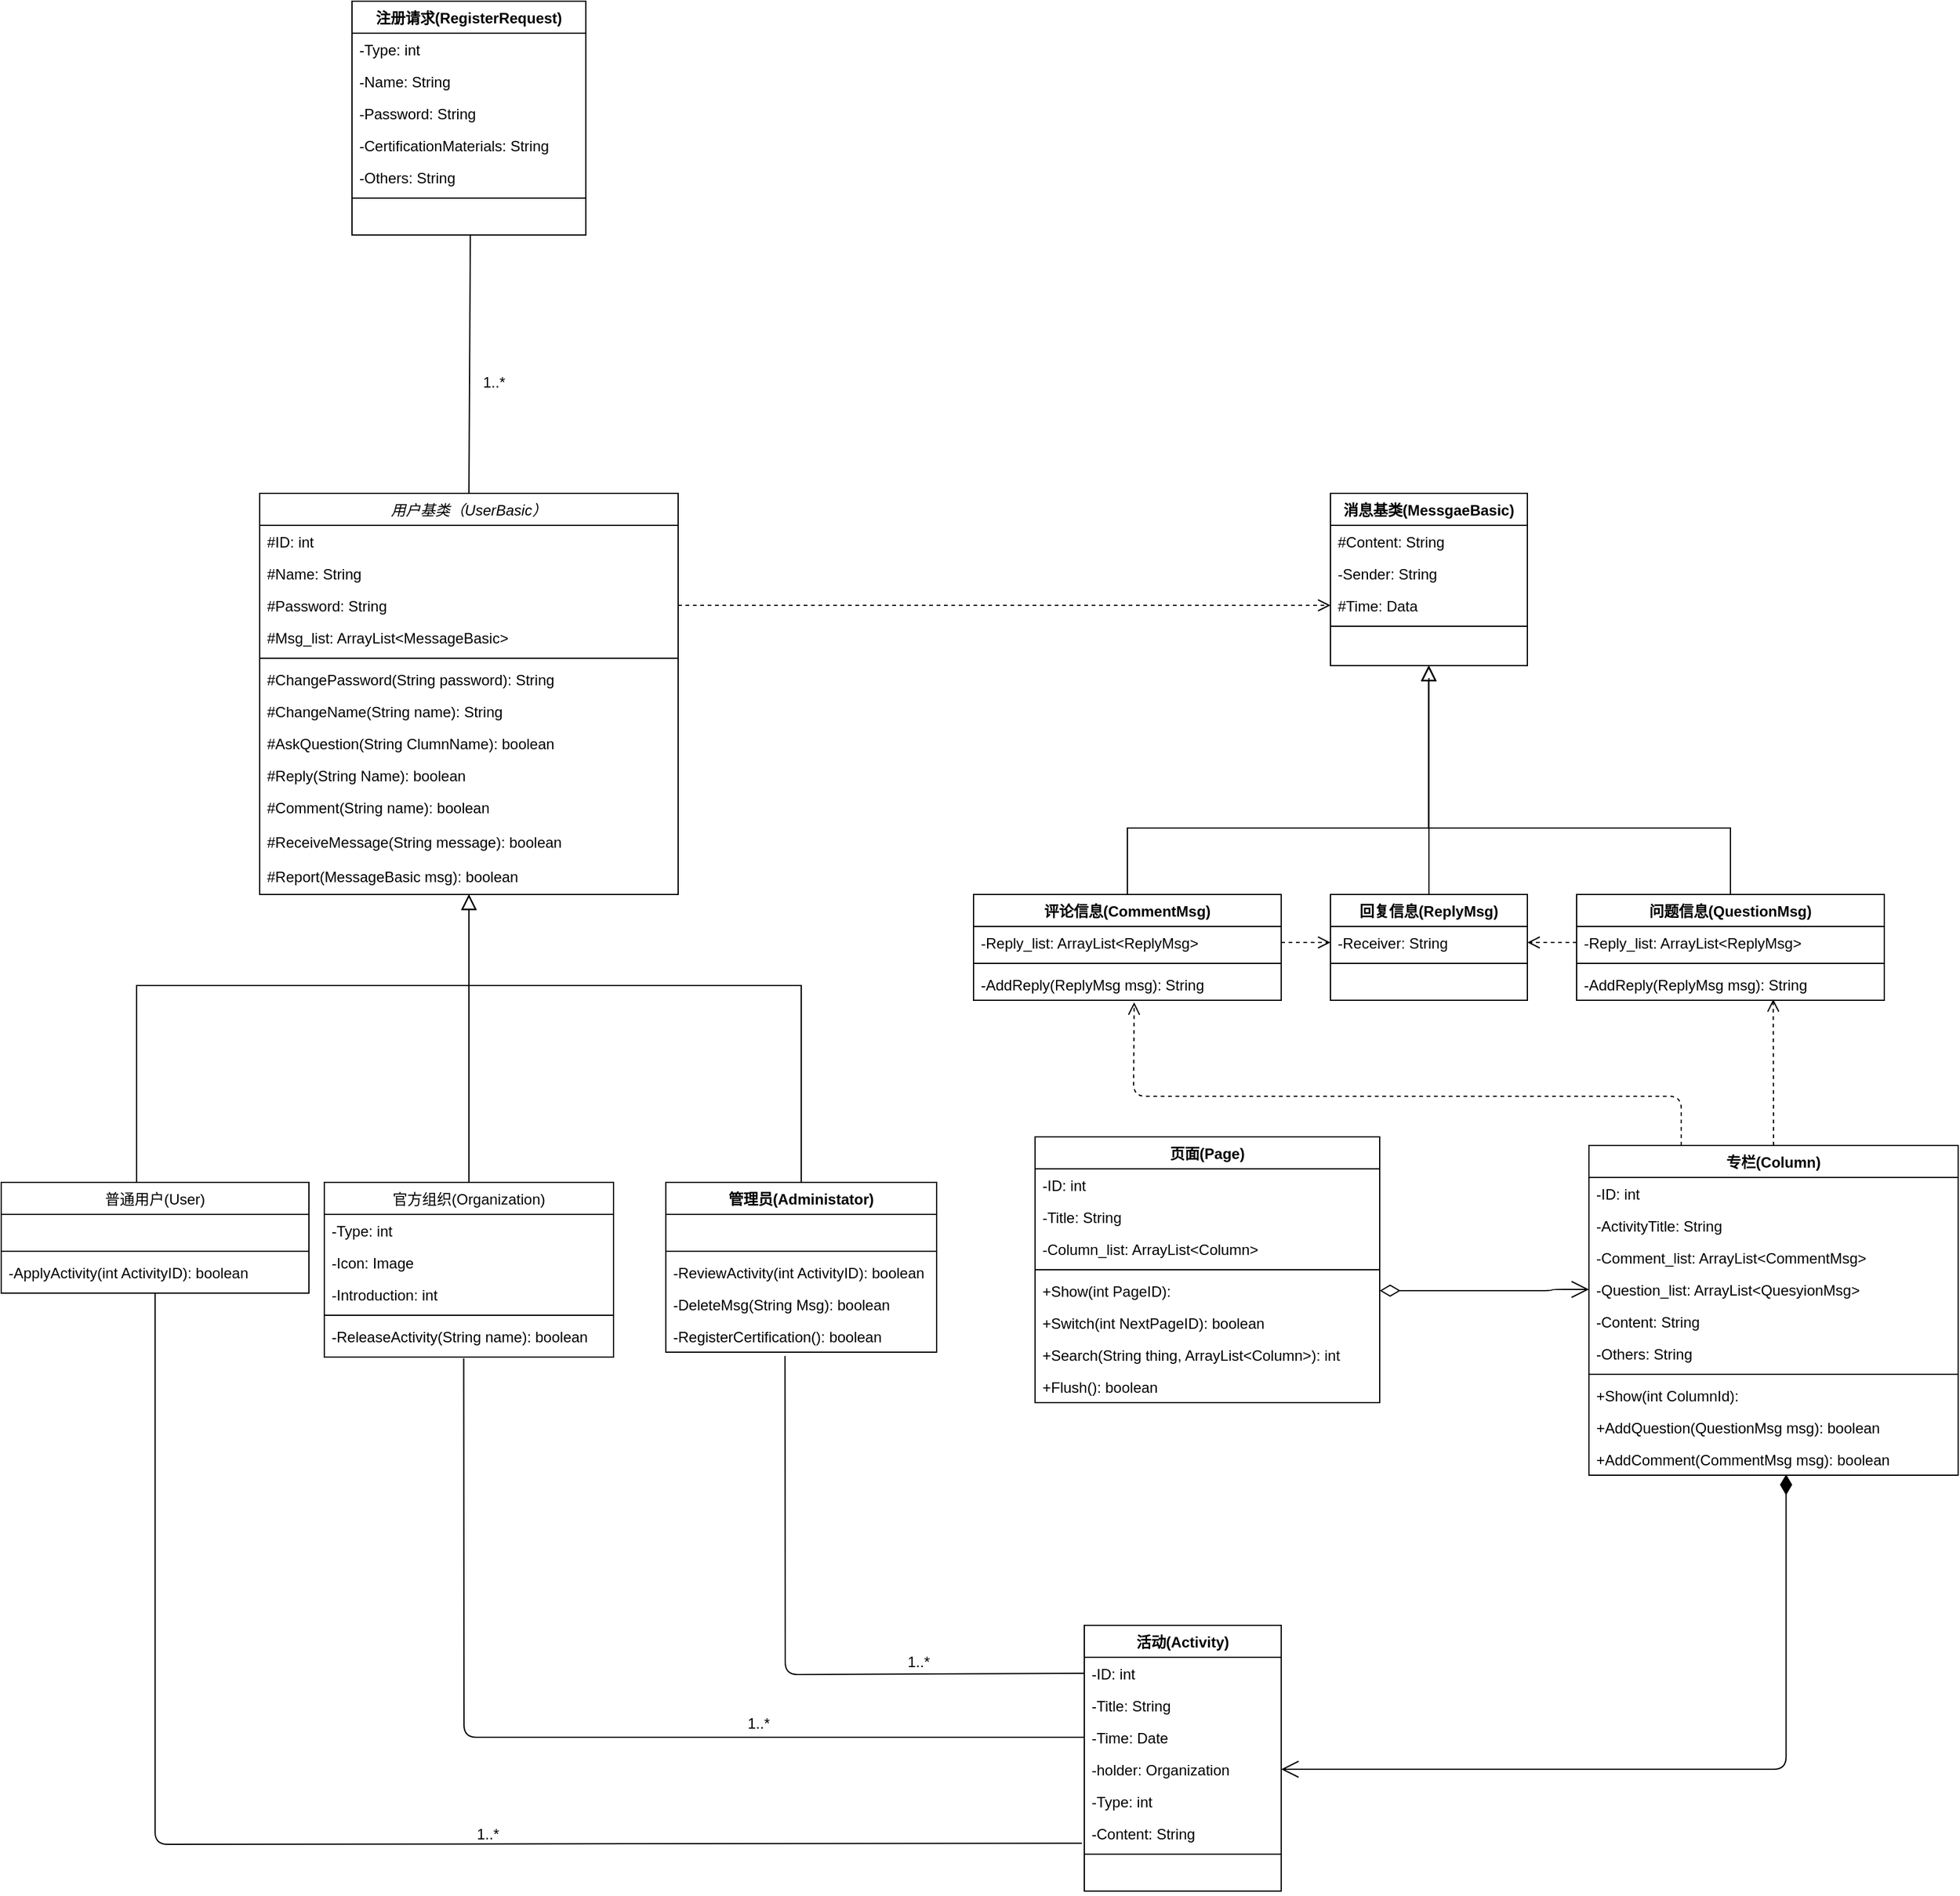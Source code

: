 <mxfile version="14.1.8" type="github">
  <diagram id="C5RBs43oDa-KdzZeNtuy" name="Page-1">
    <mxGraphModel dx="1383" dy="2157" grid="1" gridSize="10" guides="1" tooltips="1" connect="1" arrows="1" fold="1" page="1" pageScale="1" pageWidth="827" pageHeight="1169" math="0" shadow="0">
      <root>
        <mxCell id="WIyWlLk6GJQsqaUBKTNV-0" />
        <mxCell id="WIyWlLk6GJQsqaUBKTNV-1" parent="WIyWlLk6GJQsqaUBKTNV-0" />
        <mxCell id="zkfFHV4jXpPFQw0GAbJ--0" value="用户基类（UserBasic）" style="swimlane;fontStyle=2;align=center;verticalAlign=top;childLayout=stackLayout;horizontal=1;startSize=26;horizontalStack=0;resizeParent=1;resizeLast=0;collapsible=1;marginBottom=0;rounded=0;shadow=0;strokeWidth=1;" parent="WIyWlLk6GJQsqaUBKTNV-1" vertex="1">
          <mxGeometry x="210" y="-250" width="340" height="326" as="geometry">
            <mxRectangle x="220" y="120" width="160" height="26" as="alternateBounds" />
          </mxGeometry>
        </mxCell>
        <mxCell id="zkfFHV4jXpPFQw0GAbJ--1" value="#ID: int" style="text;align=left;verticalAlign=top;spacingLeft=4;spacingRight=4;overflow=hidden;rotatable=0;points=[[0,0.5],[1,0.5]];portConstraint=eastwest;" parent="zkfFHV4jXpPFQw0GAbJ--0" vertex="1">
          <mxGeometry y="26" width="340" height="26" as="geometry" />
        </mxCell>
        <mxCell id="zkfFHV4jXpPFQw0GAbJ--2" value="#Name: String" style="text;align=left;verticalAlign=top;spacingLeft=4;spacingRight=4;overflow=hidden;rotatable=0;points=[[0,0.5],[1,0.5]];portConstraint=eastwest;rounded=0;shadow=0;html=0;" parent="zkfFHV4jXpPFQw0GAbJ--0" vertex="1">
          <mxGeometry y="52" width="340" height="26" as="geometry" />
        </mxCell>
        <mxCell id="zkfFHV4jXpPFQw0GAbJ--3" value="#Password: String&#xa;" style="text;align=left;verticalAlign=top;spacingLeft=4;spacingRight=4;overflow=hidden;rotatable=0;points=[[0,0.5],[1,0.5]];portConstraint=eastwest;rounded=0;shadow=0;html=0;" parent="zkfFHV4jXpPFQw0GAbJ--0" vertex="1">
          <mxGeometry y="78" width="340" height="26" as="geometry" />
        </mxCell>
        <mxCell id="-5IgXfbIaISnNNIaE_9y-21" value="#Msg_list: ArrayList&lt;MessageBasic&gt;" style="text;strokeColor=none;fillColor=none;align=left;verticalAlign=top;spacingLeft=4;spacingRight=4;overflow=hidden;rotatable=0;points=[[0,0.5],[1,0.5]];portConstraint=eastwest;" vertex="1" parent="zkfFHV4jXpPFQw0GAbJ--0">
          <mxGeometry y="104" width="340" height="26" as="geometry" />
        </mxCell>
        <mxCell id="zkfFHV4jXpPFQw0GAbJ--4" value="" style="line;html=1;strokeWidth=1;align=left;verticalAlign=middle;spacingTop=-1;spacingLeft=3;spacingRight=3;rotatable=0;labelPosition=right;points=[];portConstraint=eastwest;" parent="zkfFHV4jXpPFQw0GAbJ--0" vertex="1">
          <mxGeometry y="130" width="340" height="8" as="geometry" />
        </mxCell>
        <mxCell id="zkfFHV4jXpPFQw0GAbJ--5" value="#ChangePassword(String password): String" style="text;align=left;verticalAlign=top;spacingLeft=4;spacingRight=4;overflow=hidden;rotatable=0;points=[[0,0.5],[1,0.5]];portConstraint=eastwest;" parent="zkfFHV4jXpPFQw0GAbJ--0" vertex="1">
          <mxGeometry y="138" width="340" height="26" as="geometry" />
        </mxCell>
        <mxCell id="-5IgXfbIaISnNNIaE_9y-0" value="#ChangeName(String name): String&#xa;" style="text;align=left;verticalAlign=top;spacingLeft=4;spacingRight=4;overflow=hidden;rotatable=0;points=[[0,0.5],[1,0.5]];portConstraint=eastwest;rounded=0;shadow=0;html=0;" vertex="1" parent="zkfFHV4jXpPFQw0GAbJ--0">
          <mxGeometry y="164" width="340" height="26" as="geometry" />
        </mxCell>
        <mxCell id="-5IgXfbIaISnNNIaE_9y-30" value="#AskQuestion(String ClumnName): boolean&#xa;" style="text;align=left;verticalAlign=top;spacingLeft=4;spacingRight=4;overflow=hidden;rotatable=0;points=[[0,0.5],[1,0.5]];portConstraint=eastwest;rounded=0;shadow=0;html=0;" vertex="1" parent="zkfFHV4jXpPFQw0GAbJ--0">
          <mxGeometry y="190" width="340" height="26" as="geometry" />
        </mxCell>
        <mxCell id="-5IgXfbIaISnNNIaE_9y-31" value="#Reply(String Name): boolean" style="text;align=left;verticalAlign=top;spacingLeft=4;spacingRight=4;overflow=hidden;rotatable=0;points=[[0,0.5],[1,0.5]];portConstraint=eastwest;rounded=0;shadow=0;html=0;" vertex="1" parent="zkfFHV4jXpPFQw0GAbJ--0">
          <mxGeometry y="216" width="340" height="26" as="geometry" />
        </mxCell>
        <mxCell id="-5IgXfbIaISnNNIaE_9y-32" value="#Comment(String name): boolean&#xa;" style="text;align=left;verticalAlign=top;spacingLeft=4;spacingRight=4;overflow=hidden;rotatable=0;points=[[0,0.5],[1,0.5]];portConstraint=eastwest;rounded=0;shadow=0;html=0;" vertex="1" parent="zkfFHV4jXpPFQw0GAbJ--0">
          <mxGeometry y="242" width="340" height="28" as="geometry" />
        </mxCell>
        <mxCell id="-5IgXfbIaISnNNIaE_9y-33" value="#ReceiveMessage(String message): boolean&#xa;" style="text;align=left;verticalAlign=top;spacingLeft=4;spacingRight=4;overflow=hidden;rotatable=0;points=[[0,0.5],[1,0.5]];portConstraint=eastwest;rounded=0;shadow=0;html=0;" vertex="1" parent="zkfFHV4jXpPFQw0GAbJ--0">
          <mxGeometry y="270" width="340" height="28" as="geometry" />
        </mxCell>
        <mxCell id="-5IgXfbIaISnNNIaE_9y-34" value="#Report(MessageBasic msg): boolean&#xa;" style="text;align=left;verticalAlign=top;spacingLeft=4;spacingRight=4;overflow=hidden;rotatable=0;points=[[0,0.5],[1,0.5]];portConstraint=eastwest;rounded=0;shadow=0;html=0;" vertex="1" parent="zkfFHV4jXpPFQw0GAbJ--0">
          <mxGeometry y="298" width="340" height="28" as="geometry" />
        </mxCell>
        <mxCell id="zkfFHV4jXpPFQw0GAbJ--6" value="普通用户(User)" style="swimlane;fontStyle=0;align=center;verticalAlign=top;childLayout=stackLayout;horizontal=1;startSize=26;horizontalStack=0;resizeParent=1;resizeLast=0;collapsible=1;marginBottom=0;rounded=0;shadow=0;strokeWidth=1;" parent="WIyWlLk6GJQsqaUBKTNV-1" vertex="1">
          <mxGeometry y="310" width="250" height="90" as="geometry">
            <mxRectangle x="130" y="380" width="160" height="26" as="alternateBounds" />
          </mxGeometry>
        </mxCell>
        <mxCell id="zkfFHV4jXpPFQw0GAbJ--8" value=" " style="text;align=left;verticalAlign=top;spacingLeft=4;spacingRight=4;overflow=hidden;rotatable=0;points=[[0,0.5],[1,0.5]];portConstraint=eastwest;rounded=0;shadow=0;html=0;" parent="zkfFHV4jXpPFQw0GAbJ--6" vertex="1">
          <mxGeometry y="26" width="250" height="26" as="geometry" />
        </mxCell>
        <mxCell id="zkfFHV4jXpPFQw0GAbJ--9" value="" style="line;html=1;strokeWidth=1;align=left;verticalAlign=middle;spacingTop=-1;spacingLeft=3;spacingRight=3;rotatable=0;labelPosition=right;points=[];portConstraint=eastwest;" parent="zkfFHV4jXpPFQw0GAbJ--6" vertex="1">
          <mxGeometry y="52" width="250" height="8" as="geometry" />
        </mxCell>
        <mxCell id="zkfFHV4jXpPFQw0GAbJ--10" value="-ApplyActivity(int ActivityID): boolean" style="text;align=left;verticalAlign=top;spacingLeft=4;spacingRight=4;overflow=hidden;rotatable=0;points=[[0,0.5],[1,0.5]];portConstraint=eastwest;fontStyle=0" parent="zkfFHV4jXpPFQw0GAbJ--6" vertex="1">
          <mxGeometry y="60" width="250" height="26" as="geometry" />
        </mxCell>
        <mxCell id="zkfFHV4jXpPFQw0GAbJ--12" value="" style="endArrow=block;endSize=10;endFill=0;shadow=0;strokeWidth=1;rounded=0;edgeStyle=elbowEdgeStyle;elbow=vertical;" parent="WIyWlLk6GJQsqaUBKTNV-1" source="zkfFHV4jXpPFQw0GAbJ--6" target="zkfFHV4jXpPFQw0GAbJ--0" edge="1">
          <mxGeometry width="160" relative="1" as="geometry">
            <mxPoint x="200" y="203" as="sourcePoint" />
            <mxPoint x="200" y="203" as="targetPoint" />
            <Array as="points">
              <mxPoint x="110" y="150" />
            </Array>
          </mxGeometry>
        </mxCell>
        <mxCell id="zkfFHV4jXpPFQw0GAbJ--13" value="官方组织(Organization)" style="swimlane;fontStyle=0;align=center;verticalAlign=top;childLayout=stackLayout;horizontal=1;startSize=26;horizontalStack=0;resizeParent=1;resizeLast=0;collapsible=1;marginBottom=0;rounded=0;shadow=0;strokeWidth=1;" parent="WIyWlLk6GJQsqaUBKTNV-1" vertex="1">
          <mxGeometry x="262.5" y="310" width="235" height="142" as="geometry">
            <mxRectangle x="340" y="380" width="170" height="26" as="alternateBounds" />
          </mxGeometry>
        </mxCell>
        <mxCell id="zkfFHV4jXpPFQw0GAbJ--14" value="-Type: int" style="text;align=left;verticalAlign=top;spacingLeft=4;spacingRight=4;overflow=hidden;rotatable=0;points=[[0,0.5],[1,0.5]];portConstraint=eastwest;" parent="zkfFHV4jXpPFQw0GAbJ--13" vertex="1">
          <mxGeometry y="26" width="235" height="26" as="geometry" />
        </mxCell>
        <mxCell id="-5IgXfbIaISnNNIaE_9y-39" value="-Icon: Image" style="text;align=left;verticalAlign=top;spacingLeft=4;spacingRight=4;overflow=hidden;rotatable=0;points=[[0,0.5],[1,0.5]];portConstraint=eastwest;" vertex="1" parent="zkfFHV4jXpPFQw0GAbJ--13">
          <mxGeometry y="52" width="235" height="26" as="geometry" />
        </mxCell>
        <mxCell id="-5IgXfbIaISnNNIaE_9y-38" value="-Introduction: int" style="text;align=left;verticalAlign=top;spacingLeft=4;spacingRight=4;overflow=hidden;rotatable=0;points=[[0,0.5],[1,0.5]];portConstraint=eastwest;" vertex="1" parent="zkfFHV4jXpPFQw0GAbJ--13">
          <mxGeometry y="78" width="235" height="26" as="geometry" />
        </mxCell>
        <mxCell id="zkfFHV4jXpPFQw0GAbJ--15" value="" style="line;html=1;strokeWidth=1;align=left;verticalAlign=middle;spacingTop=-1;spacingLeft=3;spacingRight=3;rotatable=0;labelPosition=right;points=[];portConstraint=eastwest;" parent="zkfFHV4jXpPFQw0GAbJ--13" vertex="1">
          <mxGeometry y="104" width="235" height="8" as="geometry" />
        </mxCell>
        <mxCell id="-5IgXfbIaISnNNIaE_9y-35" value="-ReleaseActivity(String name): boolean" style="text;align=left;verticalAlign=top;spacingLeft=4;spacingRight=4;overflow=hidden;rotatable=0;points=[[0,0.5],[1,0.5]];portConstraint=eastwest;" vertex="1" parent="zkfFHV4jXpPFQw0GAbJ--13">
          <mxGeometry y="112" width="235" height="30" as="geometry" />
        </mxCell>
        <mxCell id="zkfFHV4jXpPFQw0GAbJ--16" value="" style="endArrow=block;endSize=10;endFill=0;shadow=0;strokeWidth=1;rounded=0;edgeStyle=elbowEdgeStyle;elbow=vertical;" parent="WIyWlLk6GJQsqaUBKTNV-1" source="zkfFHV4jXpPFQw0GAbJ--13" target="-5IgXfbIaISnNNIaE_9y-34" edge="1">
          <mxGeometry width="160" relative="1" as="geometry">
            <mxPoint x="210" y="373" as="sourcePoint" />
            <mxPoint x="380" y="290" as="targetPoint" />
          </mxGeometry>
        </mxCell>
        <mxCell id="-5IgXfbIaISnNNIaE_9y-24" value="" style="endArrow=block;endSize=10;endFill=0;shadow=0;strokeWidth=1;rounded=0;edgeStyle=elbowEdgeStyle;elbow=vertical;entryX=0.5;entryY=1;entryDx=0;entryDy=0;exitX=0.5;exitY=0;exitDx=0;exitDy=0;" edge="1" parent="WIyWlLk6GJQsqaUBKTNV-1" source="-5IgXfbIaISnNNIaE_9y-25" target="zkfFHV4jXpPFQw0GAbJ--0">
          <mxGeometry width="160" relative="1" as="geometry">
            <mxPoint x="570" y="360" as="sourcePoint" />
            <mxPoint x="414" y="306" as="targetPoint" />
            <Array as="points">
              <mxPoint x="520" y="150" />
              <mxPoint x="530" y="290" />
              <mxPoint x="500" y="333" />
            </Array>
          </mxGeometry>
        </mxCell>
        <mxCell id="-5IgXfbIaISnNNIaE_9y-25" value="管理员(Administator)" style="swimlane;fontStyle=1;align=center;verticalAlign=top;childLayout=stackLayout;horizontal=1;startSize=26;horizontalStack=0;resizeParent=1;resizeParentMax=0;resizeLast=0;collapsible=1;marginBottom=0;" vertex="1" parent="WIyWlLk6GJQsqaUBKTNV-1">
          <mxGeometry x="540" y="310" width="220" height="138" as="geometry" />
        </mxCell>
        <mxCell id="-5IgXfbIaISnNNIaE_9y-26" value=" " style="text;strokeColor=none;fillColor=none;align=left;verticalAlign=top;spacingLeft=4;spacingRight=4;overflow=hidden;rotatable=0;points=[[0,0.5],[1,0.5]];portConstraint=eastwest;" vertex="1" parent="-5IgXfbIaISnNNIaE_9y-25">
          <mxGeometry y="26" width="220" height="26" as="geometry" />
        </mxCell>
        <mxCell id="-5IgXfbIaISnNNIaE_9y-27" value="" style="line;strokeWidth=1;fillColor=none;align=left;verticalAlign=middle;spacingTop=-1;spacingLeft=3;spacingRight=3;rotatable=0;labelPosition=right;points=[];portConstraint=eastwest;" vertex="1" parent="-5IgXfbIaISnNNIaE_9y-25">
          <mxGeometry y="52" width="220" height="8" as="geometry" />
        </mxCell>
        <mxCell id="-5IgXfbIaISnNNIaE_9y-28" value="-ReviewActivity(int ActivityID): boolean" style="text;strokeColor=none;fillColor=none;align=left;verticalAlign=top;spacingLeft=4;spacingRight=4;overflow=hidden;rotatable=0;points=[[0,0.5],[1,0.5]];portConstraint=eastwest;" vertex="1" parent="-5IgXfbIaISnNNIaE_9y-25">
          <mxGeometry y="60" width="220" height="26" as="geometry" />
        </mxCell>
        <mxCell id="-5IgXfbIaISnNNIaE_9y-40" value="-DeleteMsg(String Msg): boolean" style="text;strokeColor=none;fillColor=none;align=left;verticalAlign=top;spacingLeft=4;spacingRight=4;overflow=hidden;rotatable=0;points=[[0,0.5],[1,0.5]];portConstraint=eastwest;" vertex="1" parent="-5IgXfbIaISnNNIaE_9y-25">
          <mxGeometry y="86" width="220" height="26" as="geometry" />
        </mxCell>
        <mxCell id="-5IgXfbIaISnNNIaE_9y-41" value="-RegisterCertification(): boolean" style="text;strokeColor=none;fillColor=none;align=left;verticalAlign=top;spacingLeft=4;spacingRight=4;overflow=hidden;rotatable=0;points=[[0,0.5],[1,0.5]];portConstraint=eastwest;" vertex="1" parent="-5IgXfbIaISnNNIaE_9y-25">
          <mxGeometry y="112" width="220" height="26" as="geometry" />
        </mxCell>
        <mxCell id="-5IgXfbIaISnNNIaE_9y-42" value="消息基类(MessgaeBasic)" style="swimlane;fontStyle=1;align=center;verticalAlign=top;childLayout=stackLayout;horizontal=1;startSize=26;horizontalStack=0;resizeParent=1;resizeParentMax=0;resizeLast=0;collapsible=1;marginBottom=0;" vertex="1" parent="WIyWlLk6GJQsqaUBKTNV-1">
          <mxGeometry x="1080" y="-250" width="160" height="140" as="geometry" />
        </mxCell>
        <mxCell id="-5IgXfbIaISnNNIaE_9y-43" value="#Content: String" style="text;strokeColor=none;fillColor=none;align=left;verticalAlign=top;spacingLeft=4;spacingRight=4;overflow=hidden;rotatable=0;points=[[0,0.5],[1,0.5]];portConstraint=eastwest;" vertex="1" parent="-5IgXfbIaISnNNIaE_9y-42">
          <mxGeometry y="26" width="160" height="26" as="geometry" />
        </mxCell>
        <mxCell id="-5IgXfbIaISnNNIaE_9y-58" value="-Sender: String&#xa;" style="text;strokeColor=none;fillColor=none;align=left;verticalAlign=top;spacingLeft=4;spacingRight=4;overflow=hidden;rotatable=0;points=[[0,0.5],[1,0.5]];portConstraint=eastwest;" vertex="1" parent="-5IgXfbIaISnNNIaE_9y-42">
          <mxGeometry y="52" width="160" height="26" as="geometry" />
        </mxCell>
        <mxCell id="-5IgXfbIaISnNNIaE_9y-48" value="#Time: Data" style="text;strokeColor=none;fillColor=none;align=left;verticalAlign=top;spacingLeft=4;spacingRight=4;overflow=hidden;rotatable=0;points=[[0,0.5],[1,0.5]];portConstraint=eastwest;" vertex="1" parent="-5IgXfbIaISnNNIaE_9y-42">
          <mxGeometry y="78" width="160" height="26" as="geometry" />
        </mxCell>
        <mxCell id="-5IgXfbIaISnNNIaE_9y-44" value="" style="line;strokeWidth=1;fillColor=none;align=left;verticalAlign=middle;spacingTop=-1;spacingLeft=3;spacingRight=3;rotatable=0;labelPosition=right;points=[];portConstraint=eastwest;" vertex="1" parent="-5IgXfbIaISnNNIaE_9y-42">
          <mxGeometry y="104" width="160" height="8" as="geometry" />
        </mxCell>
        <mxCell id="-5IgXfbIaISnNNIaE_9y-45" value=" " style="text;strokeColor=none;fillColor=none;align=left;verticalAlign=top;spacingLeft=4;spacingRight=4;overflow=hidden;rotatable=0;points=[[0,0.5],[1,0.5]];portConstraint=eastwest;" vertex="1" parent="-5IgXfbIaISnNNIaE_9y-42">
          <mxGeometry y="112" width="160" height="28" as="geometry" />
        </mxCell>
        <mxCell id="-5IgXfbIaISnNNIaE_9y-49" value="" style="endArrow=block;endSize=10;endFill=0;shadow=0;strokeWidth=1;rounded=0;edgeStyle=elbowEdgeStyle;elbow=vertical;exitX=0.5;exitY=0;exitDx=0;exitDy=0;" edge="1" parent="WIyWlLk6GJQsqaUBKTNV-1" source="-5IgXfbIaISnNNIaE_9y-62">
          <mxGeometry width="160" relative="1" as="geometry">
            <mxPoint x="1360" y="30" as="sourcePoint" />
            <mxPoint x="1160" y="-110" as="targetPoint" />
            <Array as="points">
              <mxPoint x="1380" y="22" />
              <mxPoint x="1350" y="65" />
            </Array>
          </mxGeometry>
        </mxCell>
        <mxCell id="-5IgXfbIaISnNNIaE_9y-50" value="" style="endArrow=block;endSize=10;endFill=0;shadow=0;strokeWidth=1;rounded=0;edgeStyle=elbowEdgeStyle;elbow=vertical;exitX=0.5;exitY=0;exitDx=0;exitDy=0;" edge="1" parent="WIyWlLk6GJQsqaUBKTNV-1" source="-5IgXfbIaISnNNIaE_9y-57" target="-5IgXfbIaISnNNIaE_9y-45">
          <mxGeometry width="160" relative="1" as="geometry">
            <mxPoint x="1160" y="70" as="sourcePoint" />
            <mxPoint x="1159" y="-109" as="targetPoint" />
            <Array as="points">
              <mxPoint x="1160" y="-100" />
              <mxPoint x="1240" y="134" />
              <mxPoint x="1210" y="177" />
            </Array>
          </mxGeometry>
        </mxCell>
        <mxCell id="-5IgXfbIaISnNNIaE_9y-51" value="" style="endArrow=block;endSize=10;endFill=0;shadow=0;strokeWidth=1;rounded=0;edgeStyle=elbowEdgeStyle;elbow=vertical;entryX=0.498;entryY=1;entryDx=0;entryDy=0;entryPerimeter=0;exitX=0.5;exitY=0;exitDx=0;exitDy=0;" edge="1" parent="WIyWlLk6GJQsqaUBKTNV-1" source="-5IgXfbIaISnNNIaE_9y-52" target="-5IgXfbIaISnNNIaE_9y-45">
          <mxGeometry width="160" relative="1" as="geometry">
            <mxPoint x="960" y="70" as="sourcePoint" />
            <mxPoint x="1160" y="-110" as="targetPoint" />
            <Array as="points">
              <mxPoint x="1190" y="22" />
              <mxPoint x="1250" y="144" />
              <mxPoint x="1220" y="187" />
            </Array>
          </mxGeometry>
        </mxCell>
        <mxCell id="-5IgXfbIaISnNNIaE_9y-52" value="评论信息(CommentMsg)" style="swimlane;fontStyle=1;align=center;verticalAlign=top;childLayout=stackLayout;horizontal=1;startSize=26;horizontalStack=0;resizeParent=1;resizeParentMax=0;resizeLast=0;collapsible=1;marginBottom=0;" vertex="1" parent="WIyWlLk6GJQsqaUBKTNV-1">
          <mxGeometry x="790" y="76" width="250" height="86" as="geometry" />
        </mxCell>
        <mxCell id="-5IgXfbIaISnNNIaE_9y-56" value="-Reply_list: ArrayList&lt;ReplyMsg&gt;" style="text;strokeColor=none;fillColor=none;align=left;verticalAlign=top;spacingLeft=4;spacingRight=4;overflow=hidden;rotatable=0;points=[[0,0.5],[1,0.5]];portConstraint=eastwest;" vertex="1" parent="-5IgXfbIaISnNNIaE_9y-52">
          <mxGeometry y="26" width="250" height="26" as="geometry" />
        </mxCell>
        <mxCell id="-5IgXfbIaISnNNIaE_9y-54" value="" style="line;strokeWidth=1;fillColor=none;align=left;verticalAlign=middle;spacingTop=-1;spacingLeft=3;spacingRight=3;rotatable=0;labelPosition=right;points=[];portConstraint=eastwest;" vertex="1" parent="-5IgXfbIaISnNNIaE_9y-52">
          <mxGeometry y="52" width="250" height="8" as="geometry" />
        </mxCell>
        <mxCell id="-5IgXfbIaISnNNIaE_9y-55" value="-AddReply(ReplyMsg msg): String" style="text;strokeColor=none;fillColor=none;align=left;verticalAlign=top;spacingLeft=4;spacingRight=4;overflow=hidden;rotatable=0;points=[[0,0.5],[1,0.5]];portConstraint=eastwest;" vertex="1" parent="-5IgXfbIaISnNNIaE_9y-52">
          <mxGeometry y="60" width="250" height="26" as="geometry" />
        </mxCell>
        <mxCell id="-5IgXfbIaISnNNIaE_9y-57" value="回复信息(ReplyMsg)" style="swimlane;fontStyle=1;align=center;verticalAlign=top;childLayout=stackLayout;horizontal=1;startSize=26;horizontalStack=0;resizeParent=1;resizeParentMax=0;resizeLast=0;collapsible=1;marginBottom=0;" vertex="1" parent="WIyWlLk6GJQsqaUBKTNV-1">
          <mxGeometry x="1080" y="76" width="160" height="86" as="geometry" />
        </mxCell>
        <mxCell id="-5IgXfbIaISnNNIaE_9y-61" value="-Receiver: String&#xa;" style="text;strokeColor=none;fillColor=none;align=left;verticalAlign=top;spacingLeft=4;spacingRight=4;overflow=hidden;rotatable=0;points=[[0,0.5],[1,0.5]];portConstraint=eastwest;" vertex="1" parent="-5IgXfbIaISnNNIaE_9y-57">
          <mxGeometry y="26" width="160" height="26" as="geometry" />
        </mxCell>
        <mxCell id="-5IgXfbIaISnNNIaE_9y-59" value="" style="line;strokeWidth=1;fillColor=none;align=left;verticalAlign=middle;spacingTop=-1;spacingLeft=3;spacingRight=3;rotatable=0;labelPosition=right;points=[];portConstraint=eastwest;" vertex="1" parent="-5IgXfbIaISnNNIaE_9y-57">
          <mxGeometry y="52" width="160" height="8" as="geometry" />
        </mxCell>
        <mxCell id="-5IgXfbIaISnNNIaE_9y-60" value=" " style="text;strokeColor=none;fillColor=none;align=left;verticalAlign=top;spacingLeft=4;spacingRight=4;overflow=hidden;rotatable=0;points=[[0,0.5],[1,0.5]];portConstraint=eastwest;" vertex="1" parent="-5IgXfbIaISnNNIaE_9y-57">
          <mxGeometry y="60" width="160" height="26" as="geometry" />
        </mxCell>
        <mxCell id="-5IgXfbIaISnNNIaE_9y-62" value="问题信息(QuestionMsg)" style="swimlane;fontStyle=1;align=center;verticalAlign=top;childLayout=stackLayout;horizontal=1;startSize=26;horizontalStack=0;resizeParent=1;resizeParentMax=0;resizeLast=0;collapsible=1;marginBottom=0;" vertex="1" parent="WIyWlLk6GJQsqaUBKTNV-1">
          <mxGeometry x="1280" y="76" width="250" height="86" as="geometry" />
        </mxCell>
        <mxCell id="-5IgXfbIaISnNNIaE_9y-67" value="-Reply_list: ArrayList&lt;ReplyMsg&gt;" style="text;strokeColor=none;fillColor=none;align=left;verticalAlign=top;spacingLeft=4;spacingRight=4;overflow=hidden;rotatable=0;points=[[0,0.5],[1,0.5]];portConstraint=eastwest;" vertex="1" parent="-5IgXfbIaISnNNIaE_9y-62">
          <mxGeometry y="26" width="250" height="26" as="geometry" />
        </mxCell>
        <mxCell id="-5IgXfbIaISnNNIaE_9y-64" value="" style="line;strokeWidth=1;fillColor=none;align=left;verticalAlign=middle;spacingTop=-1;spacingLeft=3;spacingRight=3;rotatable=0;labelPosition=right;points=[];portConstraint=eastwest;" vertex="1" parent="-5IgXfbIaISnNNIaE_9y-62">
          <mxGeometry y="52" width="250" height="8" as="geometry" />
        </mxCell>
        <mxCell id="-5IgXfbIaISnNNIaE_9y-68" value="-AddReply(ReplyMsg msg): String" style="text;strokeColor=none;fillColor=none;align=left;verticalAlign=top;spacingLeft=4;spacingRight=4;overflow=hidden;rotatable=0;points=[[0,0.5],[1,0.5]];portConstraint=eastwest;" vertex="1" parent="-5IgXfbIaISnNNIaE_9y-62">
          <mxGeometry y="60" width="250" height="26" as="geometry" />
        </mxCell>
        <mxCell id="-5IgXfbIaISnNNIaE_9y-69" value="页面(Page)" style="swimlane;fontStyle=1;align=center;verticalAlign=top;childLayout=stackLayout;horizontal=1;startSize=26;horizontalStack=0;resizeParent=1;resizeParentMax=0;resizeLast=0;collapsible=1;marginBottom=0;" vertex="1" parent="WIyWlLk6GJQsqaUBKTNV-1">
          <mxGeometry x="840" y="273" width="280" height="216" as="geometry" />
        </mxCell>
        <mxCell id="-5IgXfbIaISnNNIaE_9y-70" value="-ID: int" style="text;strokeColor=none;fillColor=none;align=left;verticalAlign=top;spacingLeft=4;spacingRight=4;overflow=hidden;rotatable=0;points=[[0,0.5],[1,0.5]];portConstraint=eastwest;" vertex="1" parent="-5IgXfbIaISnNNIaE_9y-69">
          <mxGeometry y="26" width="280" height="26" as="geometry" />
        </mxCell>
        <mxCell id="-5IgXfbIaISnNNIaE_9y-74" value="-Title: String" style="text;strokeColor=none;fillColor=none;align=left;verticalAlign=top;spacingLeft=4;spacingRight=4;overflow=hidden;rotatable=0;points=[[0,0.5],[1,0.5]];portConstraint=eastwest;" vertex="1" parent="-5IgXfbIaISnNNIaE_9y-69">
          <mxGeometry y="52" width="280" height="26" as="geometry" />
        </mxCell>
        <mxCell id="-5IgXfbIaISnNNIaE_9y-73" value="-Column_list: ArrayList&lt;Column&gt;" style="text;strokeColor=none;fillColor=none;align=left;verticalAlign=top;spacingLeft=4;spacingRight=4;overflow=hidden;rotatable=0;points=[[0,0.5],[1,0.5]];portConstraint=eastwest;" vertex="1" parent="-5IgXfbIaISnNNIaE_9y-69">
          <mxGeometry y="78" width="280" height="26" as="geometry" />
        </mxCell>
        <mxCell id="-5IgXfbIaISnNNIaE_9y-71" value="" style="line;strokeWidth=1;fillColor=none;align=left;verticalAlign=middle;spacingTop=-1;spacingLeft=3;spacingRight=3;rotatable=0;labelPosition=right;points=[];portConstraint=eastwest;" vertex="1" parent="-5IgXfbIaISnNNIaE_9y-69">
          <mxGeometry y="104" width="280" height="8" as="geometry" />
        </mxCell>
        <mxCell id="-5IgXfbIaISnNNIaE_9y-72" value="+Show(int PageID): " style="text;strokeColor=none;fillColor=none;align=left;verticalAlign=top;spacingLeft=4;spacingRight=4;overflow=hidden;rotatable=0;points=[[0,0.5],[1,0.5]];portConstraint=eastwest;" vertex="1" parent="-5IgXfbIaISnNNIaE_9y-69">
          <mxGeometry y="112" width="280" height="26" as="geometry" />
        </mxCell>
        <mxCell id="-5IgXfbIaISnNNIaE_9y-75" value="+Switch(int NextPageID): boolean" style="text;strokeColor=none;fillColor=none;align=left;verticalAlign=top;spacingLeft=4;spacingRight=4;overflow=hidden;rotatable=0;points=[[0,0.5],[1,0.5]];portConstraint=eastwest;" vertex="1" parent="-5IgXfbIaISnNNIaE_9y-69">
          <mxGeometry y="138" width="280" height="26" as="geometry" />
        </mxCell>
        <mxCell id="-5IgXfbIaISnNNIaE_9y-76" value="+Search(String thing, ArrayList&lt;Column&gt;): int" style="text;strokeColor=none;fillColor=none;align=left;verticalAlign=top;spacingLeft=4;spacingRight=4;overflow=hidden;rotatable=0;points=[[0,0.5],[1,0.5]];portConstraint=eastwest;" vertex="1" parent="-5IgXfbIaISnNNIaE_9y-69">
          <mxGeometry y="164" width="280" height="26" as="geometry" />
        </mxCell>
        <mxCell id="-5IgXfbIaISnNNIaE_9y-77" value="+Flush(): boolean" style="text;strokeColor=none;fillColor=none;align=left;verticalAlign=top;spacingLeft=4;spacingRight=4;overflow=hidden;rotatable=0;points=[[0,0.5],[1,0.5]];portConstraint=eastwest;" vertex="1" parent="-5IgXfbIaISnNNIaE_9y-69">
          <mxGeometry y="190" width="280" height="26" as="geometry" />
        </mxCell>
        <mxCell id="-5IgXfbIaISnNNIaE_9y-78" value="专栏(Column)" style="swimlane;fontStyle=1;align=center;verticalAlign=top;childLayout=stackLayout;horizontal=1;startSize=26;horizontalStack=0;resizeParent=1;resizeParentMax=0;resizeLast=0;collapsible=1;marginBottom=0;" vertex="1" parent="WIyWlLk6GJQsqaUBKTNV-1">
          <mxGeometry x="1290" y="280" width="300" height="268" as="geometry" />
        </mxCell>
        <mxCell id="-5IgXfbIaISnNNIaE_9y-79" value="-ID: int" style="text;strokeColor=none;fillColor=none;align=left;verticalAlign=top;spacingLeft=4;spacingRight=4;overflow=hidden;rotatable=0;points=[[0,0.5],[1,0.5]];portConstraint=eastwest;" vertex="1" parent="-5IgXfbIaISnNNIaE_9y-78">
          <mxGeometry y="26" width="300" height="26" as="geometry" />
        </mxCell>
        <mxCell id="-5IgXfbIaISnNNIaE_9y-82" value="-ActivityTitle: String" style="text;strokeColor=none;fillColor=none;align=left;verticalAlign=top;spacingLeft=4;spacingRight=4;overflow=hidden;rotatable=0;points=[[0,0.5],[1,0.5]];portConstraint=eastwest;" vertex="1" parent="-5IgXfbIaISnNNIaE_9y-78">
          <mxGeometry y="52" width="300" height="26" as="geometry" />
        </mxCell>
        <mxCell id="-5IgXfbIaISnNNIaE_9y-85" value="-Comment_list: ArrayList&lt;CommentMsg&gt;" style="text;strokeColor=none;fillColor=none;align=left;verticalAlign=top;spacingLeft=4;spacingRight=4;overflow=hidden;rotatable=0;points=[[0,0.5],[1,0.5]];portConstraint=eastwest;" vertex="1" parent="-5IgXfbIaISnNNIaE_9y-78">
          <mxGeometry y="78" width="300" height="26" as="geometry" />
        </mxCell>
        <mxCell id="-5IgXfbIaISnNNIaE_9y-83" value="-Question_list: ArrayList&lt;QuesyionMsg&gt;" style="text;strokeColor=none;fillColor=none;align=left;verticalAlign=top;spacingLeft=4;spacingRight=4;overflow=hidden;rotatable=0;points=[[0,0.5],[1,0.5]];portConstraint=eastwest;" vertex="1" parent="-5IgXfbIaISnNNIaE_9y-78">
          <mxGeometry y="104" width="300" height="26" as="geometry" />
        </mxCell>
        <mxCell id="-5IgXfbIaISnNNIaE_9y-86" value="-Content: String" style="text;strokeColor=none;fillColor=none;align=left;verticalAlign=top;spacingLeft=4;spacingRight=4;overflow=hidden;rotatable=0;points=[[0,0.5],[1,0.5]];portConstraint=eastwest;" vertex="1" parent="-5IgXfbIaISnNNIaE_9y-78">
          <mxGeometry y="130" width="300" height="26" as="geometry" />
        </mxCell>
        <mxCell id="-5IgXfbIaISnNNIaE_9y-84" value="-Others: String" style="text;strokeColor=none;fillColor=none;align=left;verticalAlign=top;spacingLeft=4;spacingRight=4;overflow=hidden;rotatable=0;points=[[0,0.5],[1,0.5]];portConstraint=eastwest;" vertex="1" parent="-5IgXfbIaISnNNIaE_9y-78">
          <mxGeometry y="156" width="300" height="26" as="geometry" />
        </mxCell>
        <mxCell id="-5IgXfbIaISnNNIaE_9y-80" value="" style="line;strokeWidth=1;fillColor=none;align=left;verticalAlign=middle;spacingTop=-1;spacingLeft=3;spacingRight=3;rotatable=0;labelPosition=right;points=[];portConstraint=eastwest;" vertex="1" parent="-5IgXfbIaISnNNIaE_9y-78">
          <mxGeometry y="182" width="300" height="8" as="geometry" />
        </mxCell>
        <mxCell id="-5IgXfbIaISnNNIaE_9y-81" value="+Show(int ColumnId): " style="text;strokeColor=none;fillColor=none;align=left;verticalAlign=top;spacingLeft=4;spacingRight=4;overflow=hidden;rotatable=0;points=[[0,0.5],[1,0.5]];portConstraint=eastwest;" vertex="1" parent="-5IgXfbIaISnNNIaE_9y-78">
          <mxGeometry y="190" width="300" height="26" as="geometry" />
        </mxCell>
        <mxCell id="-5IgXfbIaISnNNIaE_9y-87" value="+AddQuestion(QuestionMsg msg): boolean" style="text;strokeColor=none;fillColor=none;align=left;verticalAlign=top;spacingLeft=4;spacingRight=4;overflow=hidden;rotatable=0;points=[[0,0.5],[1,0.5]];portConstraint=eastwest;" vertex="1" parent="-5IgXfbIaISnNNIaE_9y-78">
          <mxGeometry y="216" width="300" height="26" as="geometry" />
        </mxCell>
        <mxCell id="-5IgXfbIaISnNNIaE_9y-88" value="+AddComment(CommentMsg msg): boolean" style="text;strokeColor=none;fillColor=none;align=left;verticalAlign=top;spacingLeft=4;spacingRight=4;overflow=hidden;rotatable=0;points=[[0,0.5],[1,0.5]];portConstraint=eastwest;" vertex="1" parent="-5IgXfbIaISnNNIaE_9y-78">
          <mxGeometry y="242" width="300" height="26" as="geometry" />
        </mxCell>
        <mxCell id="-5IgXfbIaISnNNIaE_9y-90" value="活动(Activity)" style="swimlane;fontStyle=1;align=center;verticalAlign=top;childLayout=stackLayout;horizontal=1;startSize=26;horizontalStack=0;resizeParent=1;resizeParentMax=0;resizeLast=0;collapsible=1;marginBottom=0;" vertex="1" parent="WIyWlLk6GJQsqaUBKTNV-1">
          <mxGeometry x="880" y="670" width="160" height="216" as="geometry" />
        </mxCell>
        <mxCell id="-5IgXfbIaISnNNIaE_9y-91" value="-ID: int" style="text;strokeColor=none;fillColor=none;align=left;verticalAlign=top;spacingLeft=4;spacingRight=4;overflow=hidden;rotatable=0;points=[[0,0.5],[1,0.5]];portConstraint=eastwest;" vertex="1" parent="-5IgXfbIaISnNNIaE_9y-90">
          <mxGeometry y="26" width="160" height="26" as="geometry" />
        </mxCell>
        <mxCell id="-5IgXfbIaISnNNIaE_9y-93" value="-Title: String" style="text;strokeColor=none;fillColor=none;align=left;verticalAlign=top;spacingLeft=4;spacingRight=4;overflow=hidden;rotatable=0;points=[[0,0.5],[1,0.5]];portConstraint=eastwest;" vertex="1" parent="-5IgXfbIaISnNNIaE_9y-90">
          <mxGeometry y="52" width="160" height="26" as="geometry" />
        </mxCell>
        <mxCell id="-5IgXfbIaISnNNIaE_9y-95" value="-Time: Date" style="text;strokeColor=none;fillColor=none;align=left;verticalAlign=top;spacingLeft=4;spacingRight=4;overflow=hidden;rotatable=0;points=[[0,0.5],[1,0.5]];portConstraint=eastwest;" vertex="1" parent="-5IgXfbIaISnNNIaE_9y-90">
          <mxGeometry y="78" width="160" height="26" as="geometry" />
        </mxCell>
        <mxCell id="-5IgXfbIaISnNNIaE_9y-96" value="-holder: Organization" style="text;strokeColor=none;fillColor=none;align=left;verticalAlign=top;spacingLeft=4;spacingRight=4;overflow=hidden;rotatable=0;points=[[0,0.5],[1,0.5]];portConstraint=eastwest;" vertex="1" parent="-5IgXfbIaISnNNIaE_9y-90">
          <mxGeometry y="104" width="160" height="26" as="geometry" />
        </mxCell>
        <mxCell id="-5IgXfbIaISnNNIaE_9y-97" value="-Type: int" style="text;strokeColor=none;fillColor=none;align=left;verticalAlign=top;spacingLeft=4;spacingRight=4;overflow=hidden;rotatable=0;points=[[0,0.5],[1,0.5]];portConstraint=eastwest;" vertex="1" parent="-5IgXfbIaISnNNIaE_9y-90">
          <mxGeometry y="130" width="160" height="26" as="geometry" />
        </mxCell>
        <mxCell id="-5IgXfbIaISnNNIaE_9y-94" value="-Content: String" style="text;strokeColor=none;fillColor=none;align=left;verticalAlign=top;spacingLeft=4;spacingRight=4;overflow=hidden;rotatable=0;points=[[0,0.5],[1,0.5]];portConstraint=eastwest;" vertex="1" parent="-5IgXfbIaISnNNIaE_9y-90">
          <mxGeometry y="156" width="160" height="26" as="geometry" />
        </mxCell>
        <mxCell id="-5IgXfbIaISnNNIaE_9y-92" value="" style="line;strokeWidth=1;fillColor=none;align=left;verticalAlign=middle;spacingTop=-1;spacingLeft=3;spacingRight=3;rotatable=0;labelPosition=right;points=[];portConstraint=eastwest;" vertex="1" parent="-5IgXfbIaISnNNIaE_9y-90">
          <mxGeometry y="182" width="160" height="8" as="geometry" />
        </mxCell>
        <mxCell id="-5IgXfbIaISnNNIaE_9y-98" value=" " style="text;strokeColor=none;fillColor=none;align=left;verticalAlign=top;spacingLeft=4;spacingRight=4;overflow=hidden;rotatable=0;points=[[0,0.5],[1,0.5]];portConstraint=eastwest;" vertex="1" parent="-5IgXfbIaISnNNIaE_9y-90">
          <mxGeometry y="190" width="160" height="26" as="geometry" />
        </mxCell>
        <mxCell id="-5IgXfbIaISnNNIaE_9y-99" value="注册请求(RegisterRequest)" style="swimlane;fontStyle=1;align=center;verticalAlign=top;childLayout=stackLayout;horizontal=1;startSize=26;horizontalStack=0;resizeParent=1;resizeParentMax=0;resizeLast=0;collapsible=1;marginBottom=0;" vertex="1" parent="WIyWlLk6GJQsqaUBKTNV-1">
          <mxGeometry x="285" y="-650" width="190" height="190" as="geometry" />
        </mxCell>
        <mxCell id="-5IgXfbIaISnNNIaE_9y-100" value="-Type: int" style="text;strokeColor=none;fillColor=none;align=left;verticalAlign=top;spacingLeft=4;spacingRight=4;overflow=hidden;rotatable=0;points=[[0,0.5],[1,0.5]];portConstraint=eastwest;" vertex="1" parent="-5IgXfbIaISnNNIaE_9y-99">
          <mxGeometry y="26" width="190" height="26" as="geometry" />
        </mxCell>
        <mxCell id="-5IgXfbIaISnNNIaE_9y-102" value="-Name: String" style="text;strokeColor=none;fillColor=none;align=left;verticalAlign=top;spacingLeft=4;spacingRight=4;overflow=hidden;rotatable=0;points=[[0,0.5],[1,0.5]];portConstraint=eastwest;" vertex="1" parent="-5IgXfbIaISnNNIaE_9y-99">
          <mxGeometry y="52" width="190" height="26" as="geometry" />
        </mxCell>
        <mxCell id="-5IgXfbIaISnNNIaE_9y-103" value="-Password: String" style="text;strokeColor=none;fillColor=none;align=left;verticalAlign=top;spacingLeft=4;spacingRight=4;overflow=hidden;rotatable=0;points=[[0,0.5],[1,0.5]];portConstraint=eastwest;" vertex="1" parent="-5IgXfbIaISnNNIaE_9y-99">
          <mxGeometry y="78" width="190" height="26" as="geometry" />
        </mxCell>
        <mxCell id="-5IgXfbIaISnNNIaE_9y-104" value="-CertificationMaterials: String" style="text;strokeColor=none;fillColor=none;align=left;verticalAlign=top;spacingLeft=4;spacingRight=4;overflow=hidden;rotatable=0;points=[[0,0.5],[1,0.5]];portConstraint=eastwest;" vertex="1" parent="-5IgXfbIaISnNNIaE_9y-99">
          <mxGeometry y="104" width="190" height="26" as="geometry" />
        </mxCell>
        <mxCell id="-5IgXfbIaISnNNIaE_9y-105" value="-Others: String" style="text;strokeColor=none;fillColor=none;align=left;verticalAlign=top;spacingLeft=4;spacingRight=4;overflow=hidden;rotatable=0;points=[[0,0.5],[1,0.5]];portConstraint=eastwest;" vertex="1" parent="-5IgXfbIaISnNNIaE_9y-99">
          <mxGeometry y="130" width="190" height="26" as="geometry" />
        </mxCell>
        <mxCell id="-5IgXfbIaISnNNIaE_9y-101" value="" style="line;strokeWidth=1;fillColor=none;align=left;verticalAlign=middle;spacingTop=-1;spacingLeft=3;spacingRight=3;rotatable=0;labelPosition=right;points=[];portConstraint=eastwest;" vertex="1" parent="-5IgXfbIaISnNNIaE_9y-99">
          <mxGeometry y="156" width="190" height="8" as="geometry" />
        </mxCell>
        <mxCell id="-5IgXfbIaISnNNIaE_9y-106" value=" " style="text;strokeColor=none;fillColor=none;align=left;verticalAlign=top;spacingLeft=4;spacingRight=4;overflow=hidden;rotatable=0;points=[[0,0.5],[1,0.5]];portConstraint=eastwest;" vertex="1" parent="-5IgXfbIaISnNNIaE_9y-99">
          <mxGeometry y="164" width="190" height="26" as="geometry" />
        </mxCell>
        <mxCell id="-5IgXfbIaISnNNIaE_9y-107" value="" style="html=1;verticalAlign=bottom;endArrow=open;dashed=1;endSize=8;exitX=1;exitY=0.5;exitDx=0;exitDy=0;entryX=0;entryY=0.5;entryDx=0;entryDy=0;" edge="1" parent="WIyWlLk6GJQsqaUBKTNV-1" source="zkfFHV4jXpPFQw0GAbJ--3" target="-5IgXfbIaISnNNIaE_9y-48">
          <mxGeometry relative="1" as="geometry">
            <mxPoint x="730" y="-130" as="sourcePoint" />
            <mxPoint x="650" y="-130" as="targetPoint" />
          </mxGeometry>
        </mxCell>
        <mxCell id="-5IgXfbIaISnNNIaE_9y-109" value="" style="html=1;verticalAlign=bottom;endArrow=open;dashed=1;endSize=8;exitX=1;exitY=0.5;exitDx=0;exitDy=0;entryX=0;entryY=0.5;entryDx=0;entryDy=0;" edge="1" parent="WIyWlLk6GJQsqaUBKTNV-1" source="-5IgXfbIaISnNNIaE_9y-56" target="-5IgXfbIaISnNNIaE_9y-61">
          <mxGeometry relative="1" as="geometry">
            <mxPoint x="1020" y="250" as="sourcePoint" />
            <mxPoint x="940" y="250" as="targetPoint" />
          </mxGeometry>
        </mxCell>
        <mxCell id="-5IgXfbIaISnNNIaE_9y-110" value="" style="html=1;verticalAlign=bottom;endArrow=open;dashed=1;endSize=8;exitX=0;exitY=0.5;exitDx=0;exitDy=0;entryX=1;entryY=0.5;entryDx=0;entryDy=0;" edge="1" parent="WIyWlLk6GJQsqaUBKTNV-1" source="-5IgXfbIaISnNNIaE_9y-67" target="-5IgXfbIaISnNNIaE_9y-61">
          <mxGeometry relative="1" as="geometry">
            <mxPoint x="1270" y="120" as="sourcePoint" />
            <mxPoint x="1240" y="120" as="targetPoint" />
          </mxGeometry>
        </mxCell>
        <mxCell id="-5IgXfbIaISnNNIaE_9y-118" value="" style="endArrow=none;html=1;exitX=0.5;exitY=0;exitDx=0;exitDy=0;entryX=0.506;entryY=0.997;entryDx=0;entryDy=0;entryPerimeter=0;" edge="1" parent="WIyWlLk6GJQsqaUBKTNV-1" source="zkfFHV4jXpPFQw0GAbJ--0" target="-5IgXfbIaISnNNIaE_9y-106">
          <mxGeometry width="50" height="50" relative="1" as="geometry">
            <mxPoint x="610" y="-220" as="sourcePoint" />
            <mxPoint x="381" y="-440" as="targetPoint" />
            <Array as="points" />
          </mxGeometry>
        </mxCell>
        <mxCell id="-5IgXfbIaISnNNIaE_9y-119" value="1..*" style="text;html=1;resizable=0;autosize=1;align=center;verticalAlign=middle;points=[];fillColor=none;strokeColor=none;rounded=0;" vertex="1" parent="WIyWlLk6GJQsqaUBKTNV-1">
          <mxGeometry x="385" y="-350" width="30" height="20" as="geometry" />
        </mxCell>
        <mxCell id="-5IgXfbIaISnNNIaE_9y-120" value="" style="endArrow=open;html=1;endSize=12;startArrow=diamondThin;startSize=14;startFill=0;edgeStyle=orthogonalEdgeStyle;align=left;verticalAlign=bottom;exitX=1;exitY=0.5;exitDx=0;exitDy=0;entryX=0;entryY=0.5;entryDx=0;entryDy=0;" edge="1" parent="WIyWlLk6GJQsqaUBKTNV-1" source="-5IgXfbIaISnNNIaE_9y-72" target="-5IgXfbIaISnNNIaE_9y-83">
          <mxGeometry x="-1" y="3" relative="1" as="geometry">
            <mxPoint x="1100" y="520" as="sourcePoint" />
            <mxPoint x="1280" y="385" as="targetPoint" />
            <Array as="points">
              <mxPoint x="1260" y="398" />
              <mxPoint x="1290" y="397" />
            </Array>
          </mxGeometry>
        </mxCell>
        <mxCell id="-5IgXfbIaISnNNIaE_9y-121" value="" style="endArrow=open;html=1;endSize=12;startArrow=diamondThin;startSize=14;startFill=1;edgeStyle=orthogonalEdgeStyle;align=left;verticalAlign=bottom;entryX=1;entryY=0.5;entryDx=0;entryDy=0;exitX=0.534;exitY=0.974;exitDx=0;exitDy=0;exitPerimeter=0;" edge="1" parent="WIyWlLk6GJQsqaUBKTNV-1" source="-5IgXfbIaISnNNIaE_9y-88" target="-5IgXfbIaISnNNIaE_9y-96">
          <mxGeometry x="-1" y="3" relative="1" as="geometry">
            <mxPoint x="1450" y="550" as="sourcePoint" />
            <mxPoint x="1410" y="790" as="targetPoint" />
            <Array as="points">
              <mxPoint x="1450" y="787" />
            </Array>
          </mxGeometry>
        </mxCell>
        <mxCell id="-5IgXfbIaISnNNIaE_9y-122" value="" style="html=1;verticalAlign=bottom;endArrow=open;dashed=1;endSize=8;exitX=0.25;exitY=0;exitDx=0;exitDy=0;entryX=0.522;entryY=1.064;entryDx=0;entryDy=0;entryPerimeter=0;" edge="1" parent="WIyWlLk6GJQsqaUBKTNV-1" source="-5IgXfbIaISnNNIaE_9y-78" target="-5IgXfbIaISnNNIaE_9y-55">
          <mxGeometry relative="1" as="geometry">
            <mxPoint x="1120" y="220" as="sourcePoint" />
            <mxPoint x="1040" y="220" as="targetPoint" />
            <Array as="points">
              <mxPoint x="1365" y="240" />
              <mxPoint x="920" y="240" />
            </Array>
          </mxGeometry>
        </mxCell>
        <mxCell id="-5IgXfbIaISnNNIaE_9y-123" value="" style="html=1;verticalAlign=bottom;endArrow=open;dashed=1;endSize=8;entryX=0.639;entryY=0.968;entryDx=0;entryDy=0;entryPerimeter=0;" edge="1" parent="WIyWlLk6GJQsqaUBKTNV-1" target="-5IgXfbIaISnNNIaE_9y-68">
          <mxGeometry relative="1" as="geometry">
            <mxPoint x="1440" y="280" as="sourcePoint" />
            <mxPoint x="1400" y="230" as="targetPoint" />
          </mxGeometry>
        </mxCell>
        <mxCell id="-5IgXfbIaISnNNIaE_9y-124" value="" style="endArrow=none;html=1;entryX=0.482;entryY=1.033;entryDx=0;entryDy=0;entryPerimeter=0;exitX=0;exitY=0.5;exitDx=0;exitDy=0;" edge="1" parent="WIyWlLk6GJQsqaUBKTNV-1" source="-5IgXfbIaISnNNIaE_9y-95" target="-5IgXfbIaISnNNIaE_9y-35">
          <mxGeometry width="50" height="50" relative="1" as="geometry">
            <mxPoint x="350" y="540" as="sourcePoint" />
            <mxPoint x="400" y="490" as="targetPoint" />
            <Array as="points">
              <mxPoint x="376" y="761" />
            </Array>
          </mxGeometry>
        </mxCell>
        <mxCell id="-5IgXfbIaISnNNIaE_9y-125" value="" style="endArrow=none;html=1;entryX=0.5;entryY=1;entryDx=0;entryDy=0;exitX=-0.012;exitY=0.812;exitDx=0;exitDy=0;exitPerimeter=0;" edge="1" parent="WIyWlLk6GJQsqaUBKTNV-1" source="-5IgXfbIaISnNNIaE_9y-94" target="zkfFHV4jXpPFQw0GAbJ--6">
          <mxGeometry width="50" height="50" relative="1" as="geometry">
            <mxPoint x="624.23" y="848.01" as="sourcePoint" />
            <mxPoint x="120" y="540.0" as="targetPoint" />
            <Array as="points">
              <mxPoint x="125" y="848" />
            </Array>
          </mxGeometry>
        </mxCell>
        <mxCell id="-5IgXfbIaISnNNIaE_9y-126" value="1..*" style="text;html=1;resizable=0;autosize=1;align=center;verticalAlign=middle;points=[];fillColor=none;strokeColor=none;rounded=0;" vertex="1" parent="WIyWlLk6GJQsqaUBKTNV-1">
          <mxGeometry x="600" y="740" width="30" height="20" as="geometry" />
        </mxCell>
        <mxCell id="-5IgXfbIaISnNNIaE_9y-127" value="1..*" style="text;html=1;resizable=0;autosize=1;align=center;verticalAlign=middle;points=[];fillColor=none;strokeColor=none;rounded=0;" vertex="1" parent="WIyWlLk6GJQsqaUBKTNV-1">
          <mxGeometry x="380" y="830" width="30" height="20" as="geometry" />
        </mxCell>
        <mxCell id="-5IgXfbIaISnNNIaE_9y-128" value="" style="endArrow=none;html=1;exitX=0;exitY=0.5;exitDx=0;exitDy=0;entryX=0.44;entryY=1.121;entryDx=0;entryDy=0;entryPerimeter=0;" edge="1" parent="WIyWlLk6GJQsqaUBKTNV-1" source="-5IgXfbIaISnNNIaE_9y-91" target="-5IgXfbIaISnNNIaE_9y-41">
          <mxGeometry width="50" height="50" relative="1" as="geometry">
            <mxPoint x="1134" y="678.01" as="sourcePoint" />
            <mxPoint x="634.77" y="470" as="targetPoint" />
            <Array as="points">
              <mxPoint x="637" y="710" />
            </Array>
          </mxGeometry>
        </mxCell>
        <mxCell id="-5IgXfbIaISnNNIaE_9y-129" value="1..*" style="text;html=1;resizable=0;autosize=1;align=center;verticalAlign=middle;points=[];fillColor=none;strokeColor=none;rounded=0;" vertex="1" parent="WIyWlLk6GJQsqaUBKTNV-1">
          <mxGeometry x="730" y="690" width="30" height="20" as="geometry" />
        </mxCell>
      </root>
    </mxGraphModel>
  </diagram>
</mxfile>
